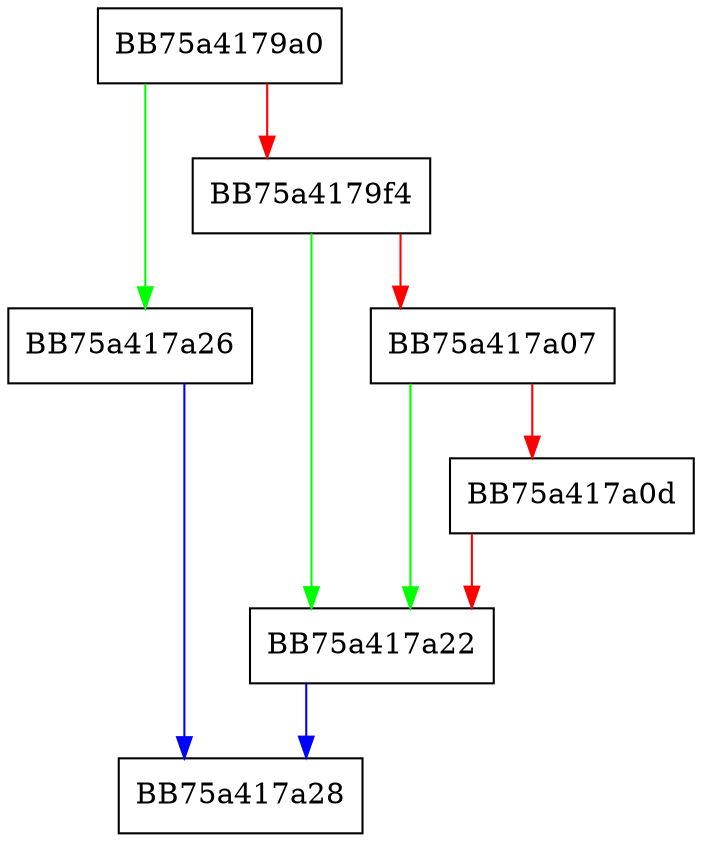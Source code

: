 digraph ShouldIssueSDNQuery {
  node [shape="box"];
  graph [splines=ortho];
  BB75a4179a0 -> BB75a417a26 [color="green"];
  BB75a4179a0 -> BB75a4179f4 [color="red"];
  BB75a4179f4 -> BB75a417a22 [color="green"];
  BB75a4179f4 -> BB75a417a07 [color="red"];
  BB75a417a07 -> BB75a417a22 [color="green"];
  BB75a417a07 -> BB75a417a0d [color="red"];
  BB75a417a0d -> BB75a417a22 [color="red"];
  BB75a417a22 -> BB75a417a28 [color="blue"];
  BB75a417a26 -> BB75a417a28 [color="blue"];
}